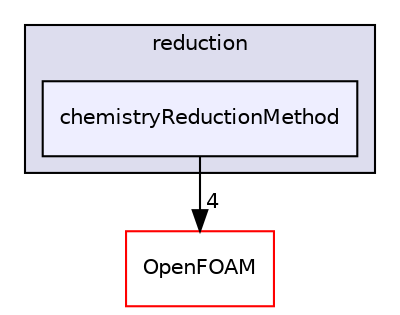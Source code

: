 digraph "src/thermophysicalModels/chemistryModel/chemistryModel/TDACChemistryModel/reduction/chemistryReductionMethod" {
  bgcolor=transparent;
  compound=true
  node [ fontsize="10", fontname="Helvetica"];
  edge [ labelfontsize="10", labelfontname="Helvetica"];
  subgraph clusterdir_11a35c86249c89795f10656fe50614a9 {
    graph [ bgcolor="#ddddee", pencolor="black", label="reduction" fontname="Helvetica", fontsize="10", URL="dir_11a35c86249c89795f10656fe50614a9.html"]
  dir_ac98b418f6eb9b9c9b4c98898a45b42d [shape=box, label="chemistryReductionMethod", style="filled", fillcolor="#eeeeff", pencolor="black", URL="dir_ac98b418f6eb9b9c9b4c98898a45b42d.html"];
  }
  dir_c5473ff19b20e6ec4dfe5c310b3778a8 [shape=box label="OpenFOAM" color="red" URL="dir_c5473ff19b20e6ec4dfe5c310b3778a8.html"];
  dir_ac98b418f6eb9b9c9b4c98898a45b42d->dir_c5473ff19b20e6ec4dfe5c310b3778a8 [headlabel="4", labeldistance=1.5 headhref="dir_002771_001929.html"];
}
